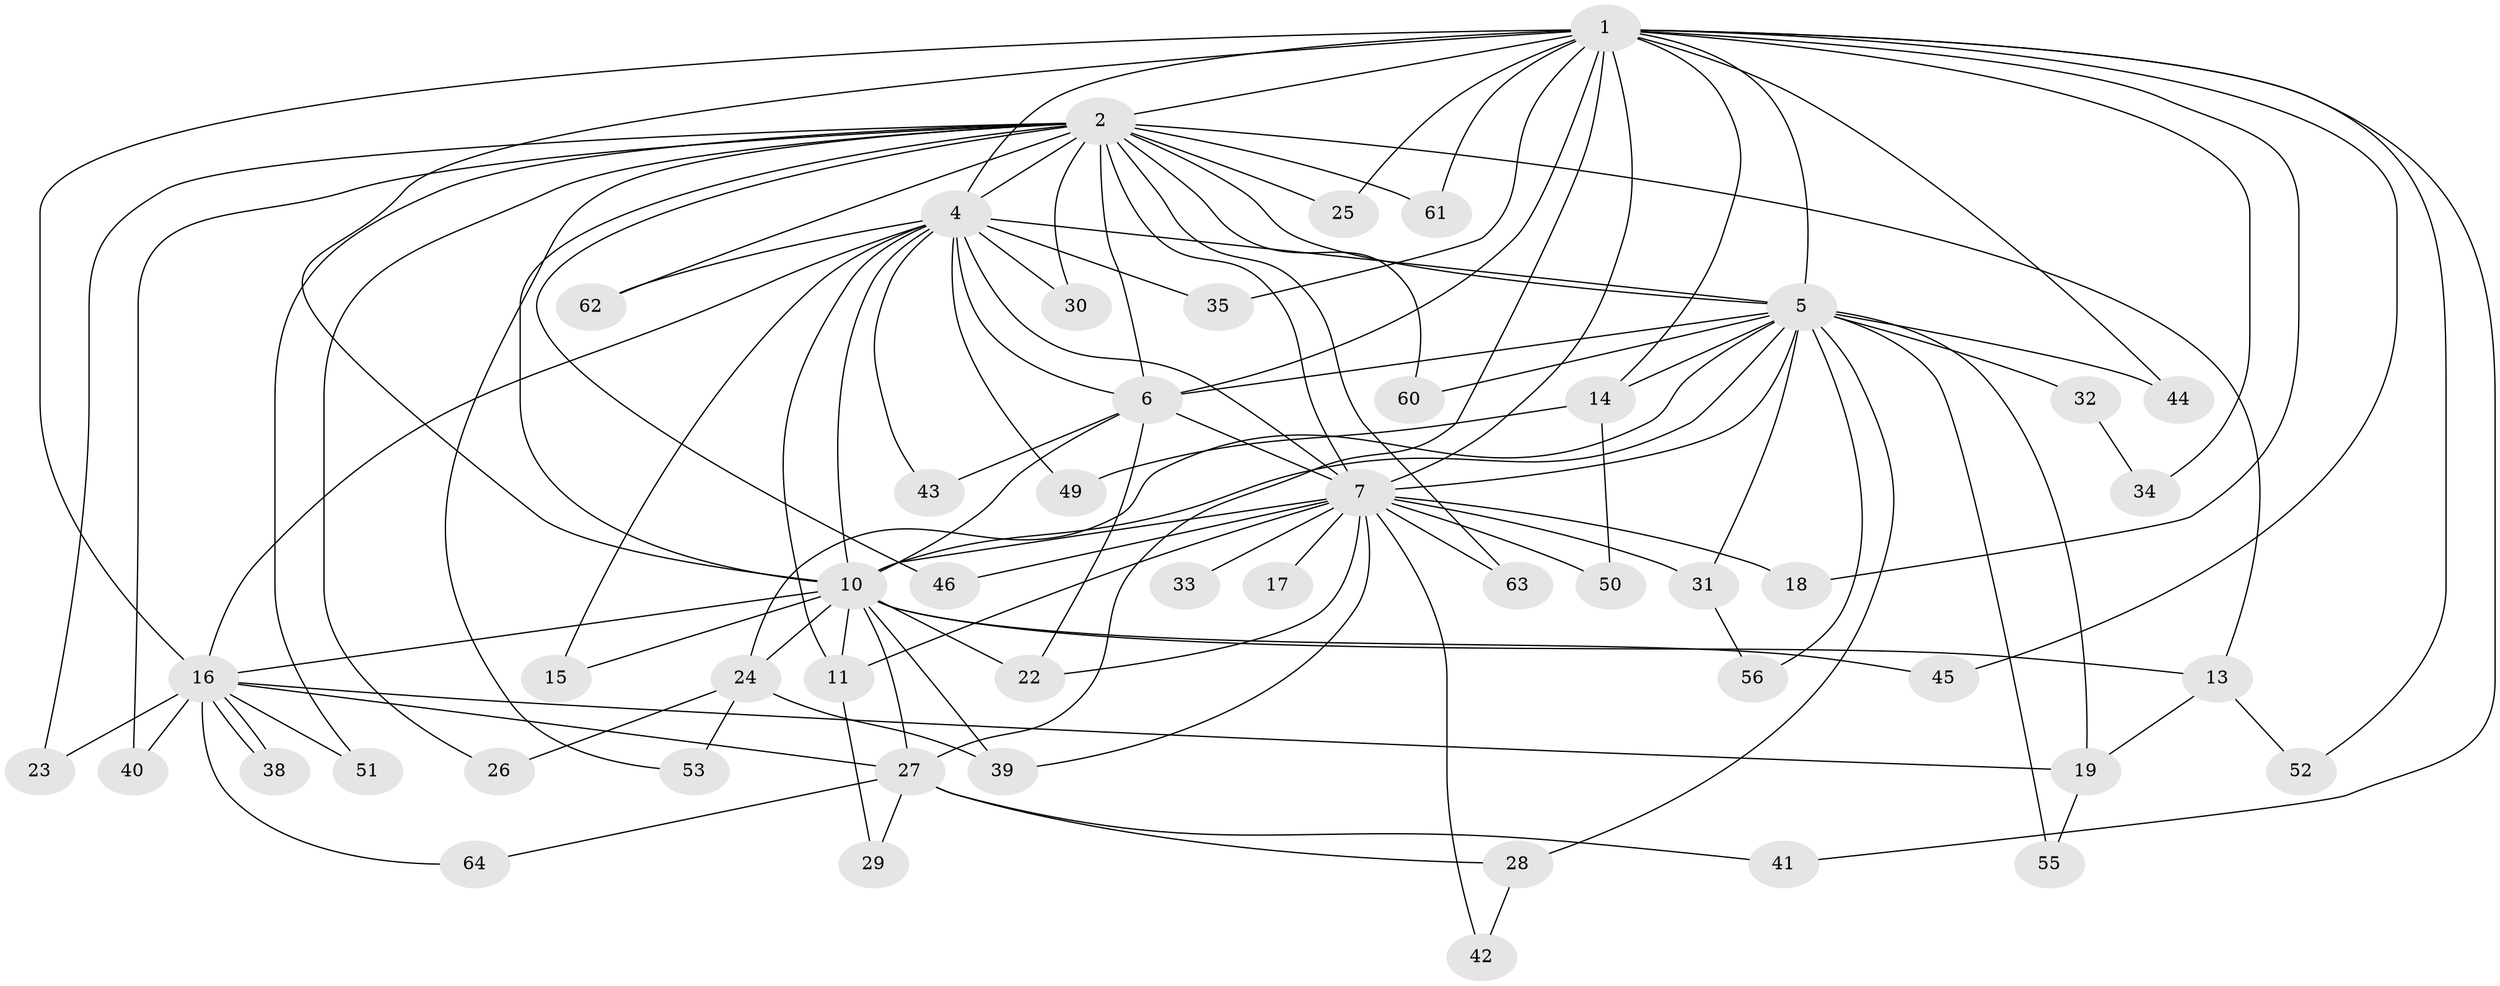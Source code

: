 // original degree distribution, {14: 0.015384615384615385, 13: 0.03076923076923077, 21: 0.015384615384615385, 20: 0.015384615384615385, 16: 0.015384615384615385, 12: 0.015384615384615385, 17: 0.03076923076923077, 18: 0.015384615384615385, 4: 0.046153846153846156, 8: 0.015384615384615385, 5: 0.03076923076923077, 2: 0.6, 11: 0.015384615384615385, 3: 0.12307692307692308, 6: 0.015384615384615385}
// Generated by graph-tools (version 1.1) at 2025/10/02/27/25 16:10:56]
// undirected, 50 vertices, 110 edges
graph export_dot {
graph [start="1"]
  node [color=gray90,style=filled];
  1 [super="+9"];
  2 [super="+3"];
  4 [super="+65"];
  5 [super="+8"];
  6 [super="+59"];
  7 [super="+12"];
  10 [super="+21"];
  11 [super="+48"];
  13;
  14 [super="+47"];
  15;
  16 [super="+37"];
  17;
  18;
  19 [super="+20"];
  22 [super="+58"];
  23;
  24 [super="+54"];
  25;
  26;
  27 [super="+36"];
  28;
  29;
  30 [super="+57"];
  31;
  32;
  33;
  34;
  35;
  38;
  39;
  40;
  41;
  42;
  43;
  44;
  45;
  46;
  49;
  50;
  51;
  52;
  53;
  55;
  56;
  60;
  61;
  62;
  63;
  64;
  1 -- 2 [weight=4];
  1 -- 4 [weight=2];
  1 -- 5 [weight=4];
  1 -- 6 [weight=2];
  1 -- 7 [weight=2];
  1 -- 10 [weight=2];
  1 -- 14 [weight=2];
  1 -- 25;
  1 -- 35;
  1 -- 44;
  1 -- 34;
  1 -- 41;
  1 -- 45;
  1 -- 16;
  1 -- 18;
  1 -- 52;
  1 -- 61;
  1 -- 27;
  2 -- 4 [weight=3];
  2 -- 5 [weight=4];
  2 -- 6 [weight=2];
  2 -- 7 [weight=3];
  2 -- 10 [weight=2];
  2 -- 13;
  2 -- 26;
  2 -- 30 [weight=2];
  2 -- 51;
  2 -- 23;
  2 -- 25;
  2 -- 40;
  2 -- 46;
  2 -- 53;
  2 -- 60;
  2 -- 61;
  2 -- 62;
  2 -- 63;
  4 -- 5 [weight=2];
  4 -- 6 [weight=2];
  4 -- 7;
  4 -- 10 [weight=2];
  4 -- 11;
  4 -- 15;
  4 -- 16;
  4 -- 35;
  4 -- 43;
  4 -- 49;
  4 -- 62;
  4 -- 30;
  5 -- 6 [weight=2];
  5 -- 7 [weight=2];
  5 -- 10 [weight=2];
  5 -- 24;
  5 -- 28;
  5 -- 31;
  5 -- 32 [weight=2];
  5 -- 44;
  5 -- 56;
  5 -- 19;
  5 -- 55;
  5 -- 60;
  5 -- 14;
  6 -- 7;
  6 -- 10;
  6 -- 43;
  6 -- 22;
  7 -- 10;
  7 -- 18;
  7 -- 22;
  7 -- 33 [weight=2];
  7 -- 46;
  7 -- 50;
  7 -- 63;
  7 -- 17;
  7 -- 39;
  7 -- 42;
  7 -- 31;
  7 -- 11;
  10 -- 11;
  10 -- 13;
  10 -- 15;
  10 -- 22;
  10 -- 24;
  10 -- 39;
  10 -- 45;
  10 -- 27;
  10 -- 16;
  11 -- 29;
  13 -- 52;
  13 -- 19;
  14 -- 49;
  14 -- 50;
  16 -- 19;
  16 -- 23;
  16 -- 27;
  16 -- 38;
  16 -- 38;
  16 -- 40;
  16 -- 51;
  16 -- 64;
  19 -- 55;
  24 -- 26;
  24 -- 53;
  24 -- 39;
  27 -- 28;
  27 -- 29;
  27 -- 64;
  27 -- 41;
  28 -- 42;
  31 -- 56;
  32 -- 34;
}
